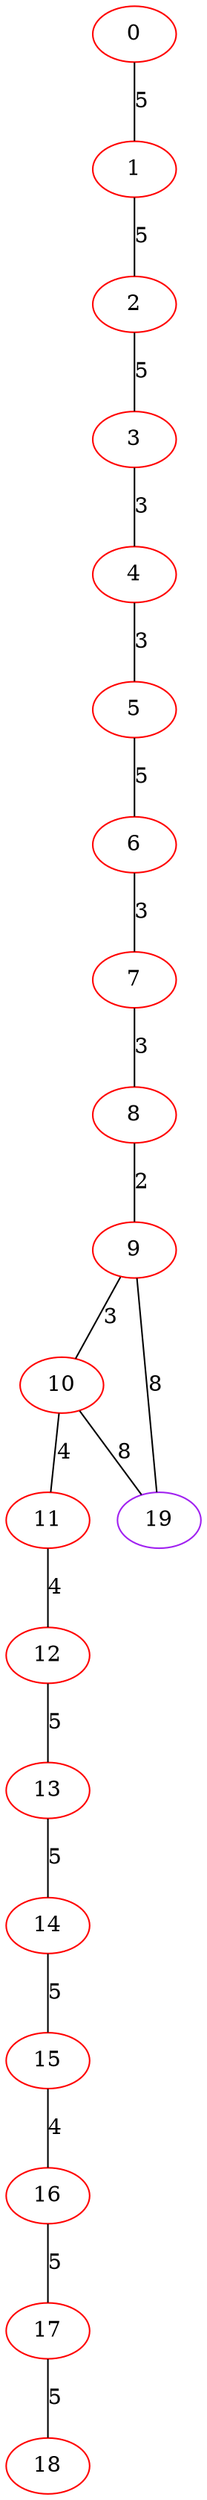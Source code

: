 graph "" {
0 [color=red, weight=1];
1 [color=red, weight=1];
2 [color=red, weight=1];
3 [color=red, weight=1];
4 [color=red, weight=1];
5 [color=red, weight=1];
6 [color=red, weight=1];
7 [color=red, weight=1];
8 [color=red, weight=1];
9 [color=red, weight=1];
10 [color=red, weight=1];
11 [color=red, weight=1];
12 [color=red, weight=1];
13 [color=red, weight=1];
14 [color=red, weight=1];
15 [color=red, weight=1];
16 [color=red, weight=1];
17 [color=red, weight=1];
18 [color=red, weight=1];
19 [color=purple, weight=4];
0 -- 1  [key=0, label=5];
1 -- 2  [key=0, label=5];
2 -- 3  [key=0, label=5];
3 -- 4  [key=0, label=3];
4 -- 5  [key=0, label=3];
5 -- 6  [key=0, label=5];
6 -- 7  [key=0, label=3];
7 -- 8  [key=0, label=3];
8 -- 9  [key=0, label=2];
9 -- 10  [key=0, label=3];
9 -- 19  [key=0, label=8];
10 -- 19  [key=0, label=8];
10 -- 11  [key=0, label=4];
11 -- 12  [key=0, label=4];
12 -- 13  [key=0, label=5];
13 -- 14  [key=0, label=5];
14 -- 15  [key=0, label=5];
15 -- 16  [key=0, label=4];
16 -- 17  [key=0, label=5];
17 -- 18  [key=0, label=5];
}
